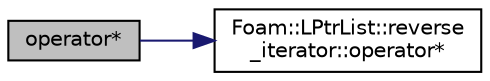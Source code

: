 digraph "operator*"
{
  bgcolor="transparent";
  edge [fontname="Helvetica",fontsize="10",labelfontname="Helvetica",labelfontsize="10"];
  node [fontname="Helvetica",fontsize="10",shape=record];
  rankdir="LR";
  Node1 [label="operator*",height=0.2,width=0.4,color="black", fillcolor="grey75", style="filled" fontcolor="black"];
  Node1 -> Node2 [color="midnightblue",fontsize="10",style="solid",fontname="Helvetica"];
  Node2 [label="Foam::LPtrList::reverse\l_iterator::operator*",height=0.2,width=0.4,color="black",URL="$classFoam_1_1LPtrList_1_1reverse__iterator.html#aa149c2249879e7727f33688b76bf2c99"];
}
